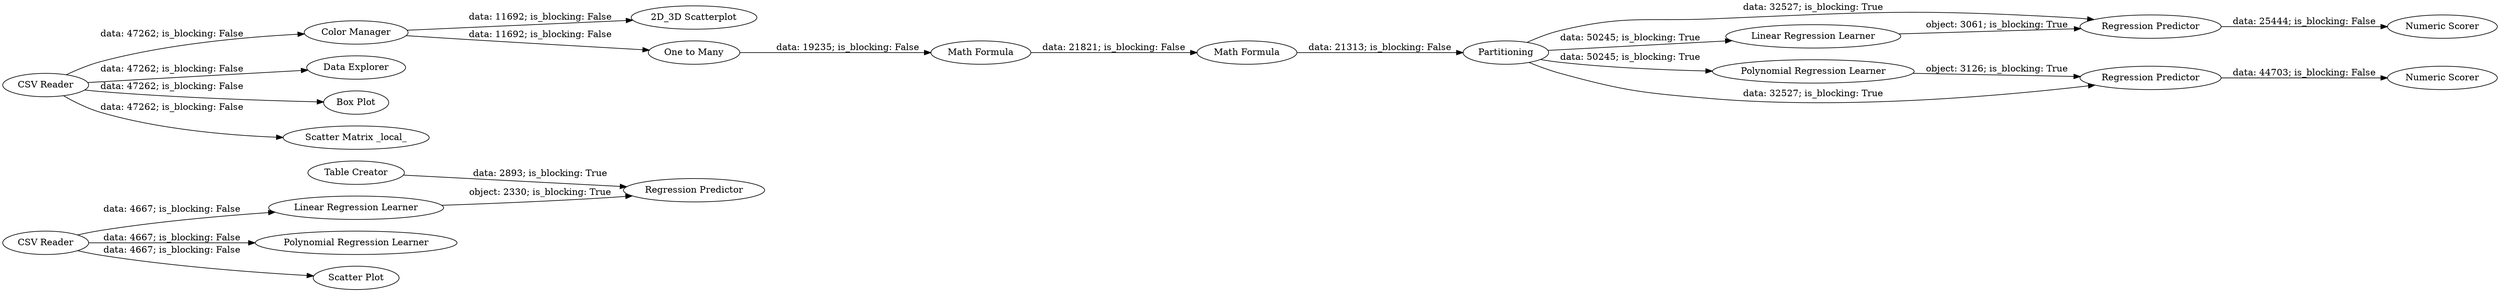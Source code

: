 digraph {
	"-300964473156030141_3" [label="Linear Regression Learner"]
	"-300964473156030141_21" [label="Math Formula"]
	"-300964473156030141_22" [label="Math Formula"]
	"-300964473156030141_6" [label="Polynomial Regression Learner"]
	"-300964473156030141_15" [label="Regression Predictor"]
	"-300964473156030141_18" [label="Regression Predictor"]
	"-300964473156030141_19" [label="Numeric Scorer"]
	"-300964473156030141_7" [label="CSV Reader"]
	"-300964473156030141_14" [label=Partitioning]
	"-300964473156030141_12" [label="Color Manager"]
	"-300964473156030141_17" [label="Polynomial Regression Learner"]
	"-300964473156030141_2" [label="Scatter Plot"]
	"-300964473156030141_8" [label="Data Explorer"]
	"-300964473156030141_4" [label="Regression Predictor"]
	"-300964473156030141_1" [label="CSV Reader"]
	"-300964473156030141_13" [label="2D_3D Scatterplot"]
	"-300964473156030141_5" [label="Table Creator"]
	"-300964473156030141_11" [label="Box Plot"]
	"-300964473156030141_10" [label="Scatter Matrix _local_"]
	"-300964473156030141_9" [label="Linear Regression Learner"]
	"-300964473156030141_20" [label="One to Many"]
	"-300964473156030141_16" [label="Numeric Scorer"]
	"-300964473156030141_18" -> "-300964473156030141_19" [label="data: 44703; is_blocking: False"]
	"-300964473156030141_21" -> "-300964473156030141_22" [label="data: 21821; is_blocking: False"]
	"-300964473156030141_5" -> "-300964473156030141_4" [label="data: 2893; is_blocking: True"]
	"-300964473156030141_9" -> "-300964473156030141_15" [label="object: 3061; is_blocking: True"]
	"-300964473156030141_7" -> "-300964473156030141_10" [label="data: 47262; is_blocking: False"]
	"-300964473156030141_7" -> "-300964473156030141_11" [label="data: 47262; is_blocking: False"]
	"-300964473156030141_22" -> "-300964473156030141_14" [label="data: 21313; is_blocking: False"]
	"-300964473156030141_15" -> "-300964473156030141_16" [label="data: 25444; is_blocking: False"]
	"-300964473156030141_3" -> "-300964473156030141_4" [label="object: 2330; is_blocking: True"]
	"-300964473156030141_7" -> "-300964473156030141_8" [label="data: 47262; is_blocking: False"]
	"-300964473156030141_1" -> "-300964473156030141_3" [label="data: 4667; is_blocking: False"]
	"-300964473156030141_1" -> "-300964473156030141_6" [label="data: 4667; is_blocking: False"]
	"-300964473156030141_14" -> "-300964473156030141_9" [label="data: 50245; is_blocking: True"]
	"-300964473156030141_1" -> "-300964473156030141_2" [label="data: 4667; is_blocking: False"]
	"-300964473156030141_12" -> "-300964473156030141_13" [label="data: 11692; is_blocking: False"]
	"-300964473156030141_7" -> "-300964473156030141_12" [label="data: 47262; is_blocking: False"]
	"-300964473156030141_17" -> "-300964473156030141_18" [label="object: 3126; is_blocking: True"]
	"-300964473156030141_14" -> "-300964473156030141_17" [label="data: 50245; is_blocking: True"]
	"-300964473156030141_12" -> "-300964473156030141_20" [label="data: 11692; is_blocking: False"]
	"-300964473156030141_14" -> "-300964473156030141_15" [label="data: 32527; is_blocking: True"]
	"-300964473156030141_20" -> "-300964473156030141_21" [label="data: 19235; is_blocking: False"]
	"-300964473156030141_14" -> "-300964473156030141_18" [label="data: 32527; is_blocking: True"]
	rankdir=LR
}
